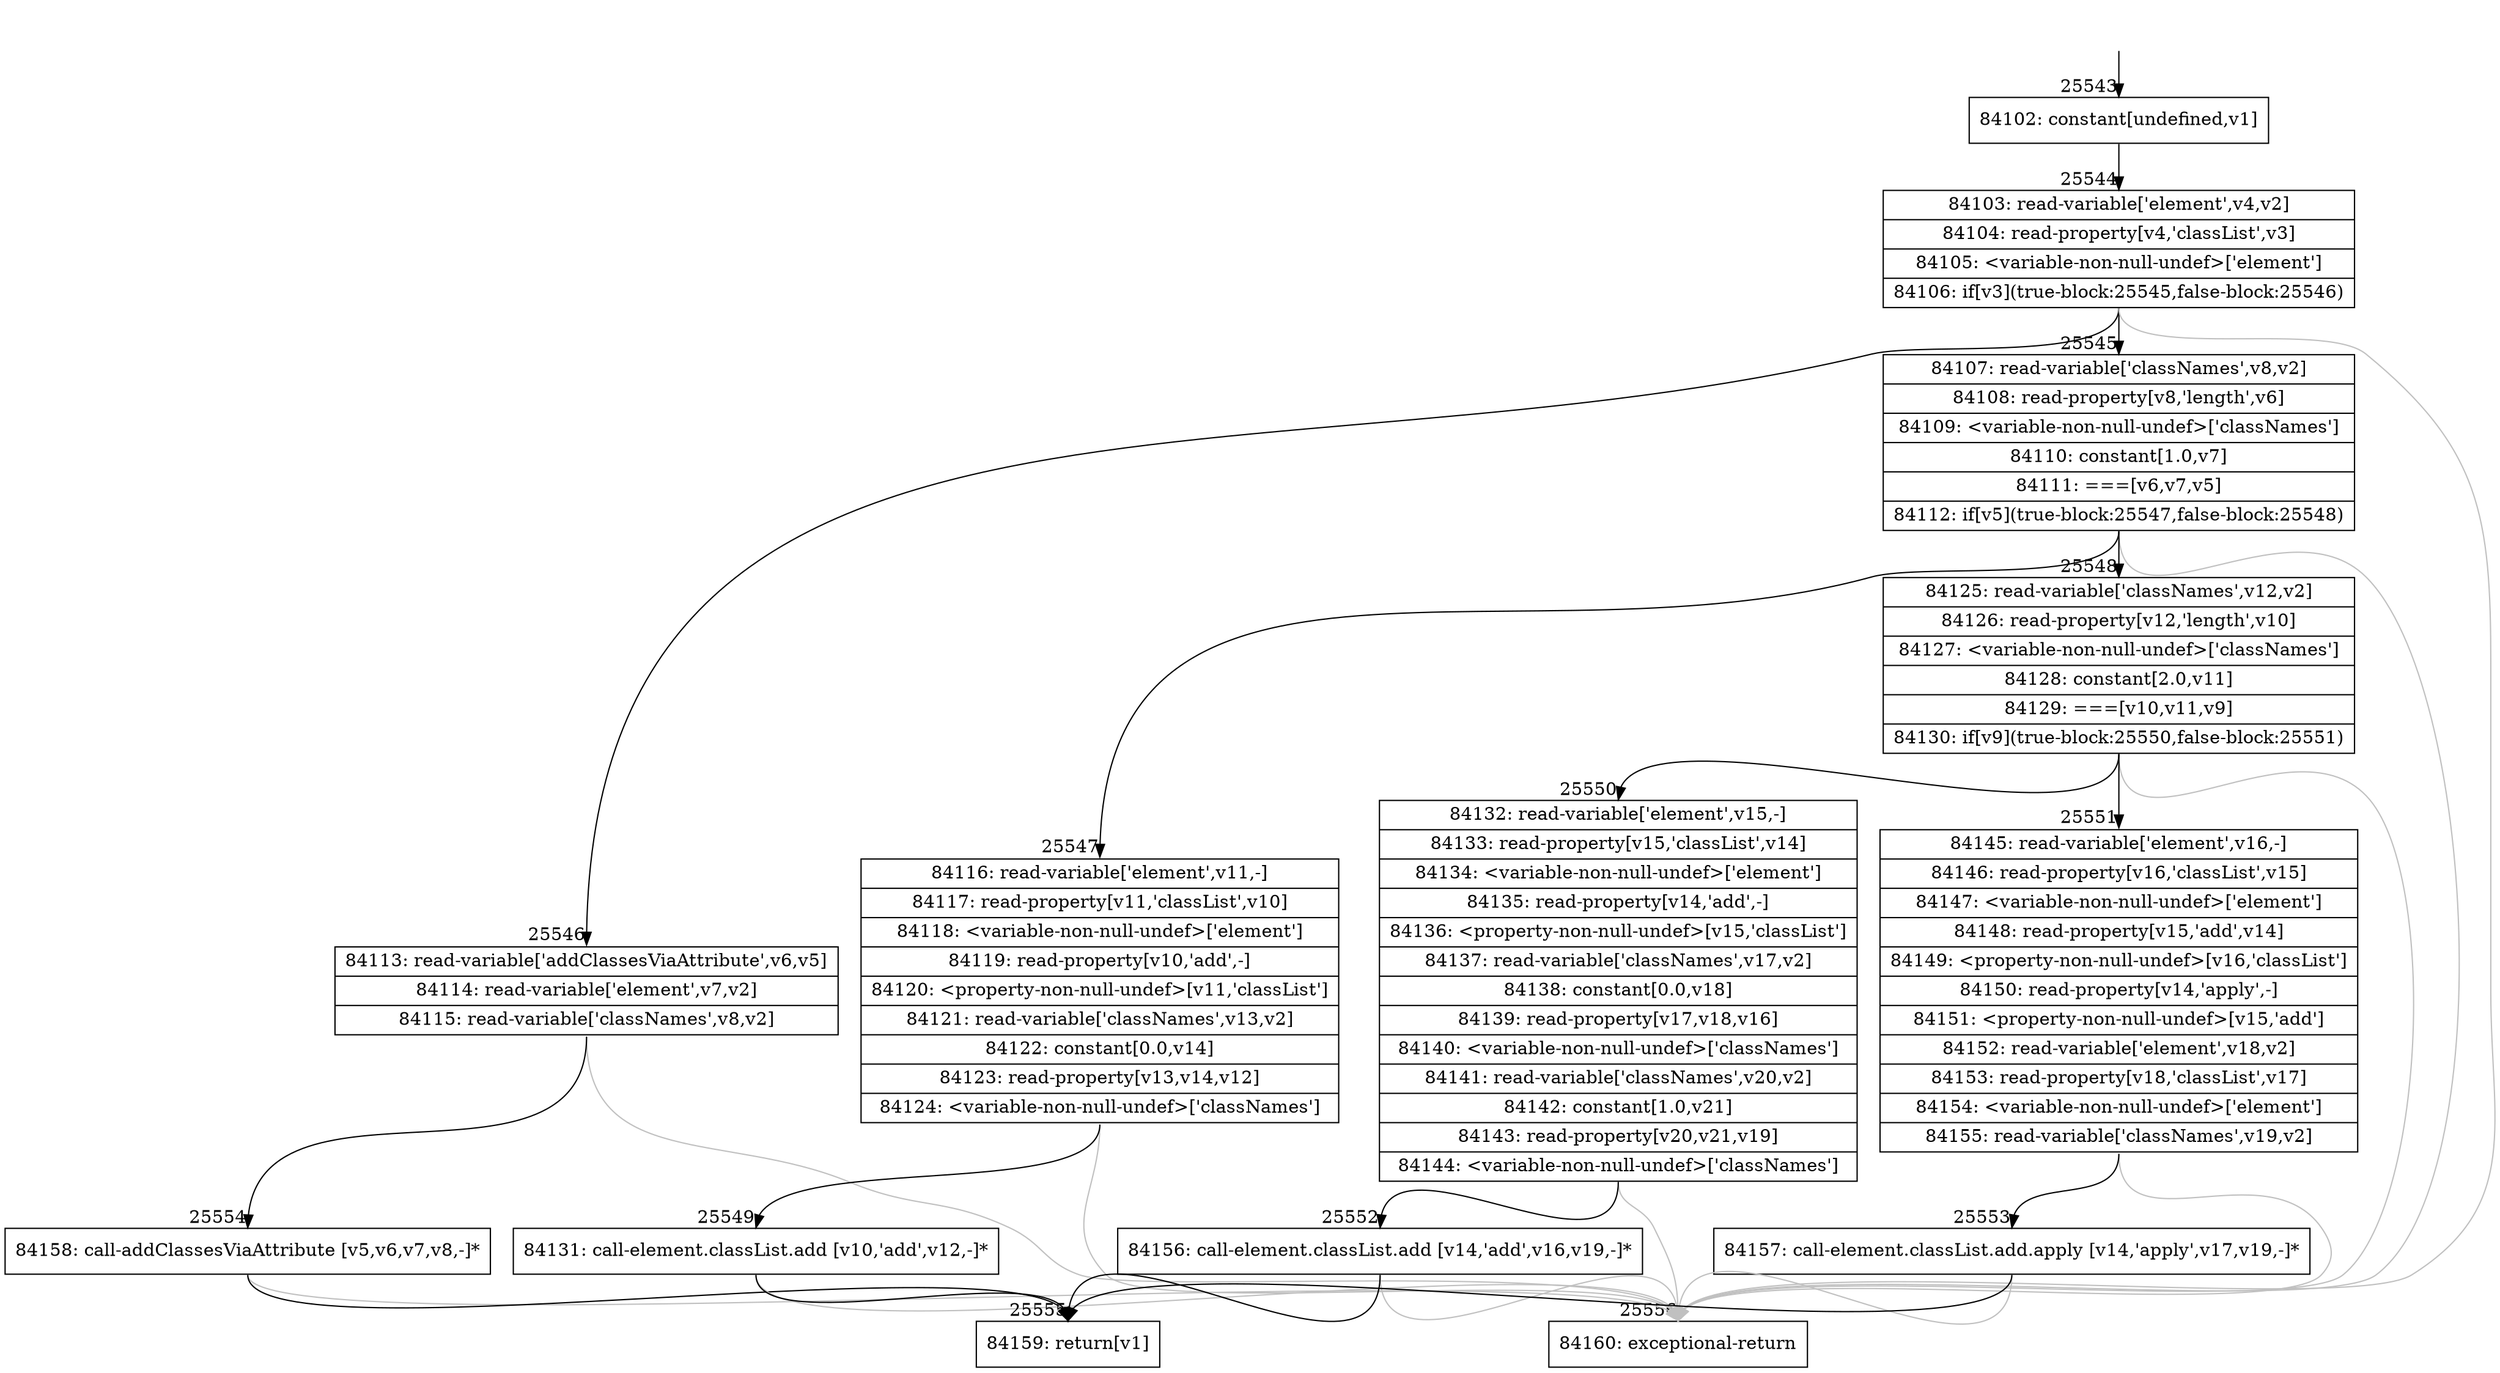 digraph {
rankdir="TD"
BB_entry2239[shape=none,label=""];
BB_entry2239 -> BB25543 [tailport=s, headport=n, headlabel="    25543"]
BB25543 [shape=record label="{84102: constant[undefined,v1]}" ] 
BB25543 -> BB25544 [tailport=s, headport=n, headlabel="      25544"]
BB25544 [shape=record label="{84103: read-variable['element',v4,v2]|84104: read-property[v4,'classList',v3]|84105: \<variable-non-null-undef\>['element']|84106: if[v3](true-block:25545,false-block:25546)}" ] 
BB25544 -> BB25545 [tailport=s, headport=n, headlabel="      25545"]
BB25544 -> BB25546 [tailport=s, headport=n, headlabel="      25546"]
BB25544 -> BB25556 [tailport=s, headport=n, color=gray, headlabel="      25556"]
BB25545 [shape=record label="{84107: read-variable['classNames',v8,v2]|84108: read-property[v8,'length',v6]|84109: \<variable-non-null-undef\>['classNames']|84110: constant[1.0,v7]|84111: ===[v6,v7,v5]|84112: if[v5](true-block:25547,false-block:25548)}" ] 
BB25545 -> BB25547 [tailport=s, headport=n, headlabel="      25547"]
BB25545 -> BB25548 [tailport=s, headport=n, headlabel="      25548"]
BB25545 -> BB25556 [tailport=s, headport=n, color=gray]
BB25546 [shape=record label="{84113: read-variable['addClassesViaAttribute',v6,v5]|84114: read-variable['element',v7,v2]|84115: read-variable['classNames',v8,v2]}" ] 
BB25546 -> BB25554 [tailport=s, headport=n, headlabel="      25554"]
BB25546 -> BB25556 [tailport=s, headport=n, color=gray]
BB25547 [shape=record label="{84116: read-variable['element',v11,-]|84117: read-property[v11,'classList',v10]|84118: \<variable-non-null-undef\>['element']|84119: read-property[v10,'add',-]|84120: \<property-non-null-undef\>[v11,'classList']|84121: read-variable['classNames',v13,v2]|84122: constant[0.0,v14]|84123: read-property[v13,v14,v12]|84124: \<variable-non-null-undef\>['classNames']}" ] 
BB25547 -> BB25549 [tailport=s, headport=n, headlabel="      25549"]
BB25547 -> BB25556 [tailport=s, headport=n, color=gray]
BB25548 [shape=record label="{84125: read-variable['classNames',v12,v2]|84126: read-property[v12,'length',v10]|84127: \<variable-non-null-undef\>['classNames']|84128: constant[2.0,v11]|84129: ===[v10,v11,v9]|84130: if[v9](true-block:25550,false-block:25551)}" ] 
BB25548 -> BB25550 [tailport=s, headport=n, headlabel="      25550"]
BB25548 -> BB25551 [tailport=s, headport=n, headlabel="      25551"]
BB25548 -> BB25556 [tailport=s, headport=n, color=gray]
BB25549 [shape=record label="{84131: call-element.classList.add [v10,'add',v12,-]*}" ] 
BB25549 -> BB25555 [tailport=s, headport=n, headlabel="      25555"]
BB25549 -> BB25556 [tailport=s, headport=n, color=gray]
BB25550 [shape=record label="{84132: read-variable['element',v15,-]|84133: read-property[v15,'classList',v14]|84134: \<variable-non-null-undef\>['element']|84135: read-property[v14,'add',-]|84136: \<property-non-null-undef\>[v15,'classList']|84137: read-variable['classNames',v17,v2]|84138: constant[0.0,v18]|84139: read-property[v17,v18,v16]|84140: \<variable-non-null-undef\>['classNames']|84141: read-variable['classNames',v20,v2]|84142: constant[1.0,v21]|84143: read-property[v20,v21,v19]|84144: \<variable-non-null-undef\>['classNames']}" ] 
BB25550 -> BB25552 [tailport=s, headport=n, headlabel="      25552"]
BB25550 -> BB25556 [tailport=s, headport=n, color=gray]
BB25551 [shape=record label="{84145: read-variable['element',v16,-]|84146: read-property[v16,'classList',v15]|84147: \<variable-non-null-undef\>['element']|84148: read-property[v15,'add',v14]|84149: \<property-non-null-undef\>[v16,'classList']|84150: read-property[v14,'apply',-]|84151: \<property-non-null-undef\>[v15,'add']|84152: read-variable['element',v18,v2]|84153: read-property[v18,'classList',v17]|84154: \<variable-non-null-undef\>['element']|84155: read-variable['classNames',v19,v2]}" ] 
BB25551 -> BB25553 [tailport=s, headport=n, headlabel="      25553"]
BB25551 -> BB25556 [tailport=s, headport=n, color=gray]
BB25552 [shape=record label="{84156: call-element.classList.add [v14,'add',v16,v19,-]*}" ] 
BB25552 -> BB25555 [tailport=s, headport=n]
BB25552 -> BB25556 [tailport=s, headport=n, color=gray]
BB25553 [shape=record label="{84157: call-element.classList.add.apply [v14,'apply',v17,v19,-]*}" ] 
BB25553 -> BB25555 [tailport=s, headport=n]
BB25553 -> BB25556 [tailport=s, headport=n, color=gray]
BB25554 [shape=record label="{84158: call-addClassesViaAttribute [v5,v6,v7,v8,-]*}" ] 
BB25554 -> BB25555 [tailport=s, headport=n]
BB25554 -> BB25556 [tailport=s, headport=n, color=gray]
BB25555 [shape=record label="{84159: return[v1]}" ] 
BB25556 [shape=record label="{84160: exceptional-return}" ] 
//#$~ 47127
}
